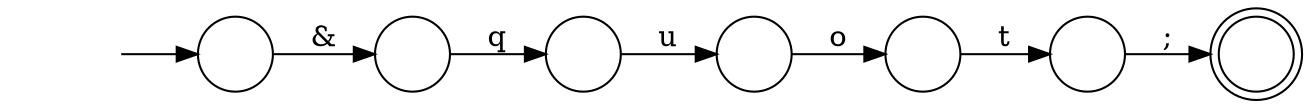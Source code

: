digraph Automaton {
  rankdir = LR;
  0 [shape=circle,label=""];
  0 -> 5 [label="u"]
  1 [shape=circle,label=""];
  1 -> 2 [label=";"]
  2 [shape=doublecircle,label=""];
  3 [shape=circle,label=""];
  initial [shape=plaintext,label=""];
  initial -> 3
  3 -> 6 [label="&"]
  4 [shape=circle,label=""];
  4 -> 1 [label="t"]
  5 [shape=circle,label=""];
  5 -> 4 [label="o"]
  6 [shape=circle,label=""];
  6 -> 0 [label="q"]
}
